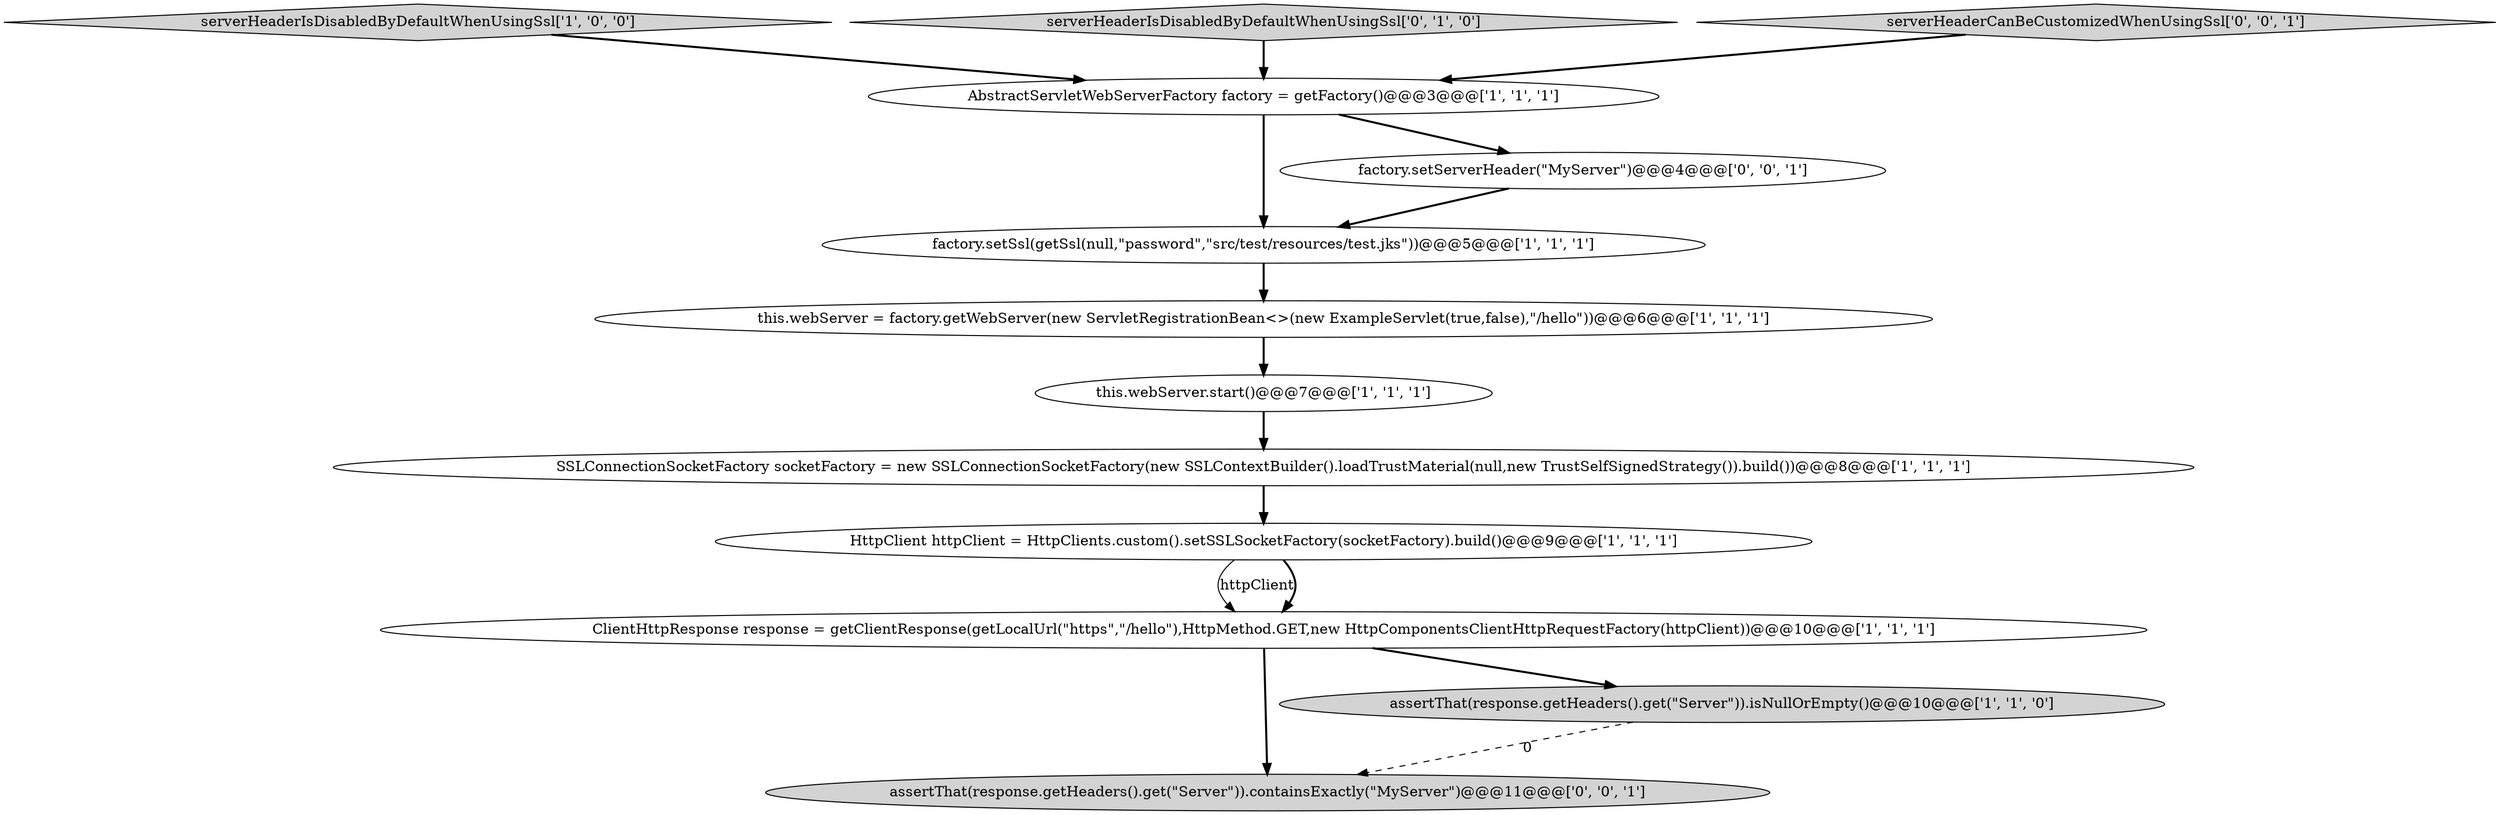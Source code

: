 digraph {
2 [style = filled, label = "factory.setSsl(getSsl(null,\"password\",\"src/test/resources/test.jks\"))@@@5@@@['1', '1', '1']", fillcolor = white, shape = ellipse image = "AAA0AAABBB1BBB"];
11 [style = filled, label = "assertThat(response.getHeaders().get(\"Server\")).containsExactly(\"MyServer\")@@@11@@@['0', '0', '1']", fillcolor = lightgray, shape = ellipse image = "AAA0AAABBB3BBB"];
6 [style = filled, label = "serverHeaderIsDisabledByDefaultWhenUsingSsl['1', '0', '0']", fillcolor = lightgray, shape = diamond image = "AAA0AAABBB1BBB"];
3 [style = filled, label = "SSLConnectionSocketFactory socketFactory = new SSLConnectionSocketFactory(new SSLContextBuilder().loadTrustMaterial(null,new TrustSelfSignedStrategy()).build())@@@8@@@['1', '1', '1']", fillcolor = white, shape = ellipse image = "AAA0AAABBB1BBB"];
8 [style = filled, label = "this.webServer.start()@@@7@@@['1', '1', '1']", fillcolor = white, shape = ellipse image = "AAA0AAABBB1BBB"];
0 [style = filled, label = "AbstractServletWebServerFactory factory = getFactory()@@@3@@@['1', '1', '1']", fillcolor = white, shape = ellipse image = "AAA0AAABBB1BBB"];
9 [style = filled, label = "serverHeaderIsDisabledByDefaultWhenUsingSsl['0', '1', '0']", fillcolor = lightgray, shape = diamond image = "AAA0AAABBB2BBB"];
10 [style = filled, label = "serverHeaderCanBeCustomizedWhenUsingSsl['0', '0', '1']", fillcolor = lightgray, shape = diamond image = "AAA0AAABBB3BBB"];
4 [style = filled, label = "HttpClient httpClient = HttpClients.custom().setSSLSocketFactory(socketFactory).build()@@@9@@@['1', '1', '1']", fillcolor = white, shape = ellipse image = "AAA0AAABBB1BBB"];
7 [style = filled, label = "ClientHttpResponse response = getClientResponse(getLocalUrl(\"https\",\"/hello\"),HttpMethod.GET,new HttpComponentsClientHttpRequestFactory(httpClient))@@@10@@@['1', '1', '1']", fillcolor = white, shape = ellipse image = "AAA0AAABBB1BBB"];
5 [style = filled, label = "assertThat(response.getHeaders().get(\"Server\")).isNullOrEmpty()@@@10@@@['1', '1', '0']", fillcolor = lightgray, shape = ellipse image = "AAA0AAABBB1BBB"];
1 [style = filled, label = "this.webServer = factory.getWebServer(new ServletRegistrationBean<>(new ExampleServlet(true,false),\"/hello\"))@@@6@@@['1', '1', '1']", fillcolor = white, shape = ellipse image = "AAA0AAABBB1BBB"];
12 [style = filled, label = "factory.setServerHeader(\"MyServer\")@@@4@@@['0', '0', '1']", fillcolor = white, shape = ellipse image = "AAA0AAABBB3BBB"];
12->2 [style = bold, label=""];
7->5 [style = bold, label=""];
6->0 [style = bold, label=""];
7->11 [style = bold, label=""];
1->8 [style = bold, label=""];
9->0 [style = bold, label=""];
5->11 [style = dashed, label="0"];
3->4 [style = bold, label=""];
2->1 [style = bold, label=""];
4->7 [style = solid, label="httpClient"];
4->7 [style = bold, label=""];
10->0 [style = bold, label=""];
0->12 [style = bold, label=""];
0->2 [style = bold, label=""];
8->3 [style = bold, label=""];
}
